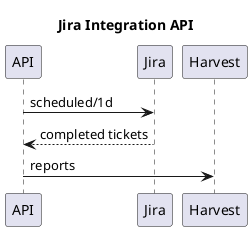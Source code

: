 @startuml
title Jira Integration API
API -> Jira: scheduled/1d
Jira--> API: completed tickets
API -> Harvest: reports
@enduml